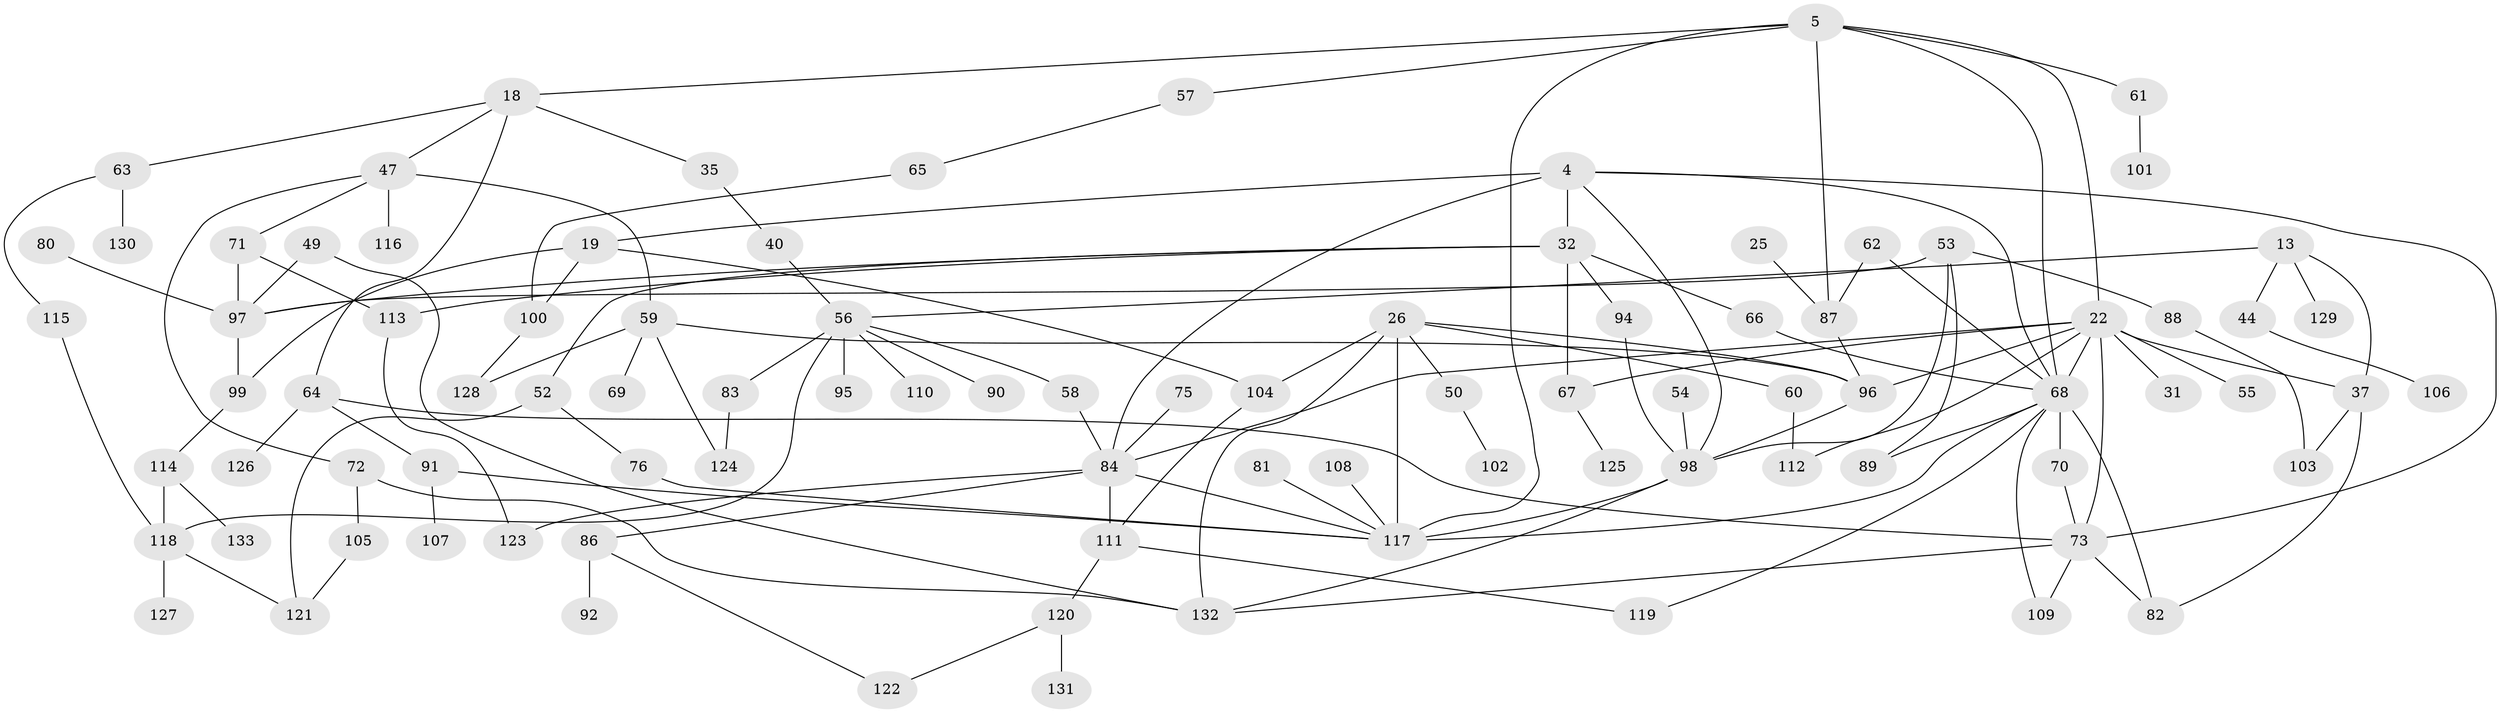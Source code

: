 // original degree distribution, {8: 0.015037593984962405, 7: 0.03759398496240601, 5: 0.09022556390977443, 9: 0.015037593984962405, 6: 0.045112781954887216, 3: 0.21052631578947367, 2: 0.3308270676691729, 4: 0.03759398496240601, 1: 0.21804511278195488}
// Generated by graph-tools (version 1.1) at 2025/46/03/04/25 21:46:15]
// undirected, 93 vertices, 138 edges
graph export_dot {
graph [start="1"]
  node [color=gray90,style=filled];
  4;
  5;
  13;
  18 [super="+17"];
  19;
  22 [super="+2"];
  25;
  26 [super="+23"];
  31;
  32 [super="+7"];
  35;
  37 [super="+3"];
  40;
  44;
  47;
  49;
  50;
  52;
  53;
  54;
  55;
  56 [super="+48"];
  57;
  58;
  59;
  60;
  61;
  62;
  63;
  64;
  65;
  66 [super="+46"];
  67 [super="+36"];
  68 [super="+38+1"];
  69;
  70;
  71;
  72;
  73;
  75;
  76;
  80;
  81;
  82 [super="+79"];
  83;
  84 [super="+41+78"];
  86;
  87 [super="+12"];
  88;
  89;
  90;
  91;
  92;
  94;
  95;
  96 [super="+15+29+77"];
  97 [super="+20"];
  98 [super="+6+9+16+43"];
  99 [super="+21"];
  100 [super="+51"];
  101;
  102;
  103;
  104 [super="+33+28"];
  105;
  106;
  107;
  108;
  109;
  110;
  111 [super="+85"];
  112 [super="+34"];
  113;
  114;
  115;
  116;
  117 [super="+10+11+24+74"];
  118 [super="+93"];
  119;
  120;
  121;
  122;
  123;
  124;
  125;
  126;
  127;
  128;
  129;
  130;
  131;
  132 [super="+39"];
  133;
  4 -- 19;
  4 -- 73;
  4 -- 32 [weight=2];
  4 -- 84;
  4 -- 68;
  4 -- 98;
  5 -- 22 [weight=2];
  5 -- 57;
  5 -- 61;
  5 -- 18 [weight=2];
  5 -- 68;
  5 -- 117;
  5 -- 87;
  13 -- 44;
  13 -- 129;
  13 -- 37;
  13 -- 56;
  18 -- 35;
  18 -- 47;
  18 -- 63;
  18 -- 64;
  19 -- 99;
  19 -- 104;
  19 -- 100 [weight=2];
  22 -- 31;
  22 -- 67;
  22 -- 73;
  22 -- 84 [weight=3];
  22 -- 55;
  22 -- 37;
  22 -- 68;
  22 -- 112;
  22 -- 96 [weight=2];
  25 -- 87;
  26 -- 50;
  26 -- 60;
  26 -- 117 [weight=3];
  26 -- 132 [weight=2];
  26 -- 104;
  26 -- 96;
  32 -- 52;
  32 -- 113;
  32 -- 94;
  32 -- 97;
  32 -- 66;
  32 -- 67;
  35 -- 40;
  37 -- 82;
  37 -- 103;
  40 -- 56;
  44 -- 106;
  47 -- 116;
  47 -- 71;
  47 -- 59;
  47 -- 72;
  49 -- 132;
  49 -- 97;
  50 -- 102;
  52 -- 76;
  52 -- 121;
  53 -- 88;
  53 -- 89;
  53 -- 97;
  53 -- 98;
  54 -- 98;
  56 -- 58;
  56 -- 110;
  56 -- 83;
  56 -- 118 [weight=2];
  56 -- 90;
  56 -- 95;
  57 -- 65;
  58 -- 84;
  59 -- 69;
  59 -- 128;
  59 -- 124;
  59 -- 96;
  60 -- 112;
  61 -- 101;
  62 -- 68;
  62 -- 87;
  63 -- 130;
  63 -- 115;
  64 -- 91;
  64 -- 126;
  64 -- 73;
  65 -- 100;
  66 -- 68 [weight=2];
  67 -- 125;
  68 -- 82 [weight=2];
  68 -- 70;
  68 -- 89;
  68 -- 109;
  68 -- 119;
  68 -- 117;
  70 -- 73;
  71 -- 113;
  71 -- 97;
  72 -- 105;
  72 -- 132;
  73 -- 82 [weight=2];
  73 -- 109;
  73 -- 132;
  75 -- 84;
  76 -- 117;
  80 -- 97;
  81 -- 117;
  83 -- 124;
  84 -- 86;
  84 -- 111 [weight=2];
  84 -- 117;
  84 -- 123;
  86 -- 92;
  86 -- 122;
  87 -- 96;
  88 -- 103;
  91 -- 107;
  91 -- 117;
  94 -- 98;
  96 -- 98;
  97 -- 99;
  98 -- 117;
  98 -- 132;
  99 -- 114;
  100 -- 128;
  104 -- 111;
  105 -- 121;
  108 -- 117;
  111 -- 119;
  111 -- 120;
  113 -- 123;
  114 -- 133;
  114 -- 118;
  115 -- 118;
  118 -- 121;
  118 -- 127;
  120 -- 122;
  120 -- 131;
}
